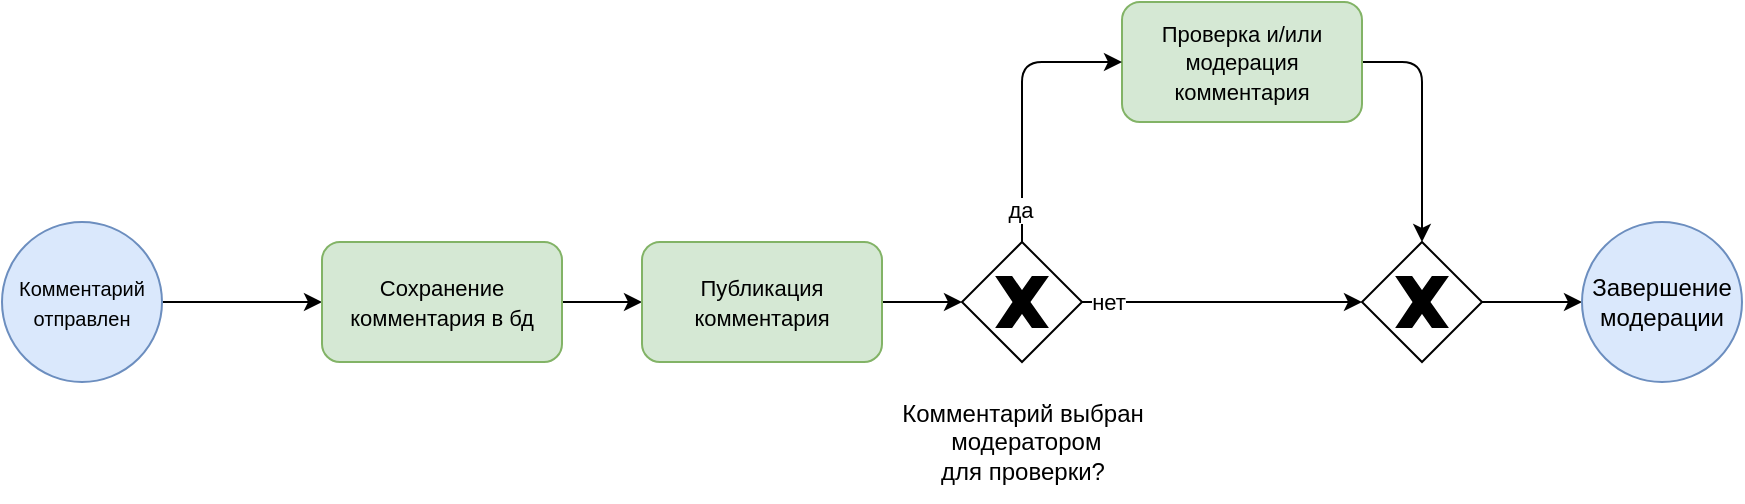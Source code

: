 <mxfile>
    <diagram id="DYSvqkOW31rp909EOKOl" name="as is">
        <mxGraphModel dx="1370" dy="622" grid="1" gridSize="10" guides="1" tooltips="1" connect="1" arrows="1" fold="1" page="1" pageScale="1" pageWidth="850" pageHeight="1100" math="0" shadow="0">
            <root>
                <mxCell id="0"/>
                <mxCell id="1" parent="0"/>
                <mxCell id="18" style="edgeStyle=none;html=1;entryX=0;entryY=0.5;entryDx=0;entryDy=0;" parent="1" source="2" target="3" edge="1">
                    <mxGeometry relative="1" as="geometry"/>
                </mxCell>
                <mxCell id="2" value="&lt;font style=&quot;font-size: 10px;&quot;&gt;Комментарий отправлен&lt;/font&gt;" style="ellipse;whiteSpace=wrap;html=1;aspect=fixed;fillColor=#dae8fc;strokeColor=#6c8ebf;" parent="1" vertex="1">
                    <mxGeometry x="110" y="240" width="80" height="80" as="geometry"/>
                </mxCell>
                <mxCell id="5U68YgEpLjIQew1Cynmj-21" value="" style="edgeStyle=none;html=1;" parent="1" source="3" target="5U68YgEpLjIQew1Cynmj-20" edge="1">
                    <mxGeometry relative="1" as="geometry"/>
                </mxCell>
                <mxCell id="3" value="&lt;font style=&quot;font-size: 11px;&quot;&gt;Сохранение комментария в бд&lt;/font&gt;" style="rounded=1;whiteSpace=wrap;html=1;fillColor=#d5e8d4;strokeColor=#82b366;" parent="1" vertex="1">
                    <mxGeometry x="270" y="250" width="120" height="60" as="geometry"/>
                </mxCell>
                <mxCell id="13" style="edgeStyle=none;html=1;entryX=0.5;entryY=0;entryDx=0;entryDy=0;" parent="1" source="4" target="_GHV2OHda6xr8GcSV7Mx-18" edge="1">
                    <mxGeometry relative="1" as="geometry">
                        <Array as="points">
                            <mxPoint x="820" y="160"/>
                        </Array>
                    </mxGeometry>
                </mxCell>
                <mxCell id="4" value="&lt;span style=&quot;font-size: 11px;&quot;&gt;Проверка и/или модерация комментария&lt;/span&gt;" style="rounded=1;whiteSpace=wrap;html=1;fillColor=#d5e8d4;strokeColor=#82b366;" parent="1" vertex="1">
                    <mxGeometry x="670" y="130" width="120" height="60" as="geometry"/>
                </mxCell>
                <mxCell id="12" style="edgeStyle=none;html=1;entryX=0;entryY=0.5;entryDx=0;entryDy=0;" parent="1" source="8" target="4" edge="1">
                    <mxGeometry relative="1" as="geometry">
                        <Array as="points">
                            <mxPoint x="620" y="160"/>
                        </Array>
                    </mxGeometry>
                </mxCell>
                <mxCell id="16" value="да" style="edgeLabel;html=1;align=center;verticalAlign=middle;resizable=0;points=[];" parent="12" vertex="1" connectable="0">
                    <mxGeometry x="-0.447" y="2" relative="1" as="geometry">
                        <mxPoint x="1" y="22" as="offset"/>
                    </mxGeometry>
                </mxCell>
                <mxCell id="14" style="edgeStyle=none;html=1;entryX=0;entryY=0.5;entryDx=0;entryDy=0;" parent="1" source="_GHV2OHda6xr8GcSV7Mx-18" target="11" edge="1">
                    <mxGeometry relative="1" as="geometry"/>
                </mxCell>
                <mxCell id="8" value="" style="rhombus;whiteSpace=wrap;html=1;" parent="1" vertex="1">
                    <mxGeometry x="590" y="250" width="60" height="60" as="geometry"/>
                </mxCell>
                <mxCell id="9" value="" style="verticalLabelPosition=bottom;verticalAlign=top;html=1;shape=mxgraph.basic.x;fillStyle=solid;fillColor=#000000;" parent="1" vertex="1">
                    <mxGeometry x="607.5" y="267.5" width="25" height="25" as="geometry"/>
                </mxCell>
                <mxCell id="10" value="&lt;span style=&quot;text-wrap-mode: wrap;&quot;&gt;Комментарий выбран&lt;/span&gt;&lt;div&gt;&lt;span style=&quot;text-wrap-mode: wrap;&quot;&gt;&amp;nbsp;модератором&lt;/span&gt;&lt;div&gt;&lt;span style=&quot;text-wrap-mode: wrap;&quot;&gt;&amp;nbsp;для проверки?&amp;nbsp;&lt;/span&gt;&lt;/div&gt;&lt;/div&gt;" style="text;html=1;align=center;verticalAlign=middle;resizable=0;points=[];autosize=1;strokeColor=none;fillColor=none;" parent="1" vertex="1">
                    <mxGeometry x="550" y="320" width="140" height="60" as="geometry"/>
                </mxCell>
                <mxCell id="11" value="Завершение модерации" style="ellipse;whiteSpace=wrap;html=1;aspect=fixed;fillColor=#dae8fc;strokeColor=#6c8ebf;" parent="1" vertex="1">
                    <mxGeometry x="900" y="240" width="80" height="80" as="geometry"/>
                </mxCell>
                <mxCell id="5U68YgEpLjIQew1Cynmj-22" value="" style="edgeStyle=none;html=1;" parent="1" source="5U68YgEpLjIQew1Cynmj-20" edge="1">
                    <mxGeometry relative="1" as="geometry">
                        <mxPoint x="590" y="280" as="targetPoint"/>
                    </mxGeometry>
                </mxCell>
                <mxCell id="5U68YgEpLjIQew1Cynmj-20" value="&lt;font style=&quot;font-size: 11px;&quot;&gt;Публикация комментария&lt;/font&gt;" style="rounded=1;whiteSpace=wrap;html=1;fillColor=#d5e8d4;strokeColor=#82b366;" parent="1" vertex="1">
                    <mxGeometry x="430" y="250" width="120" height="60" as="geometry"/>
                </mxCell>
                <mxCell id="_GHV2OHda6xr8GcSV7Mx-19" value="" style="edgeStyle=none;html=1;entryX=0;entryY=0.5;entryDx=0;entryDy=0;" parent="1" source="8" target="_GHV2OHda6xr8GcSV7Mx-18" edge="1">
                    <mxGeometry relative="1" as="geometry">
                        <mxPoint x="650" y="280" as="sourcePoint"/>
                        <mxPoint x="900" y="280" as="targetPoint"/>
                    </mxGeometry>
                </mxCell>
                <mxCell id="_GHV2OHda6xr8GcSV7Mx-20" value="нет" style="edgeLabel;html=1;align=center;verticalAlign=middle;resizable=0;points=[];" parent="_GHV2OHda6xr8GcSV7Mx-19" vertex="1" connectable="0">
                    <mxGeometry x="-0.814" relative="1" as="geometry">
                        <mxPoint as="offset"/>
                    </mxGeometry>
                </mxCell>
                <mxCell id="_GHV2OHda6xr8GcSV7Mx-18" value="" style="rhombus;whiteSpace=wrap;html=1;" parent="1" vertex="1">
                    <mxGeometry x="790" y="250" width="60" height="60" as="geometry"/>
                </mxCell>
                <mxCell id="_GHV2OHda6xr8GcSV7Mx-21" value="" style="verticalLabelPosition=bottom;verticalAlign=top;html=1;shape=mxgraph.basic.x;fillStyle=solid;fillColor=#000000;" parent="1" vertex="1">
                    <mxGeometry x="807.5" y="267.5" width="25" height="25" as="geometry"/>
                </mxCell>
            </root>
        </mxGraphModel>
    </diagram>
    <diagram id="scDLq2agXVM1qMSF773b" name="to be">
        <mxGraphModel dx="2220" dy="622" grid="1" gridSize="10" guides="1" tooltips="1" connect="1" arrows="1" fold="1" page="1" pageScale="1" pageWidth="850" pageHeight="1100" math="0" shadow="0">
            <root>
                <mxCell id="0"/>
                <mxCell id="1" parent="0"/>
                <mxCell id="nEMe4rx1oTy_IA8fbj72-1" style="edgeStyle=none;html=1;entryX=0;entryY=0.5;entryDx=0;entryDy=0;" parent="1" source="nEMe4rx1oTy_IA8fbj72-2" target="nEMe4rx1oTy_IA8fbj72-3" edge="1">
                    <mxGeometry relative="1" as="geometry"/>
                </mxCell>
                <mxCell id="nEMe4rx1oTy_IA8fbj72-2" value="&lt;font style=&quot;font-size: 10px;&quot;&gt;Комментарий отправлен&lt;/font&gt;" style="ellipse;whiteSpace=wrap;html=1;aspect=fixed;fillColor=#dae8fc;strokeColor=#6c8ebf;" parent="1" vertex="1">
                    <mxGeometry x="70" y="170" width="80" height="80" as="geometry"/>
                </mxCell>
                <mxCell id="17sLqmojI1QgCfBIlSuV-6" value="" style="edgeStyle=none;html=1;" parent="1" source="nEMe4rx1oTy_IA8fbj72-3" target="EvPw_tsnfdHHpvxvY9Qe-1" edge="1">
                    <mxGeometry relative="1" as="geometry"/>
                </mxCell>
                <mxCell id="nEMe4rx1oTy_IA8fbj72-3" value="&lt;font style=&quot;font-size: 11px;&quot;&gt;Сохранение комментария в бд&lt;/font&gt;" style="rounded=1;whiteSpace=wrap;html=1;fillColor=#d5e8d4;strokeColor=#82b366;" parent="1" vertex="1">
                    <mxGeometry x="230" y="180" width="120" height="60" as="geometry"/>
                </mxCell>
                <mxCell id="17sLqmojI1QgCfBIlSuV-7" style="edgeStyle=none;html=1;entryX=0;entryY=0.5;entryDx=0;entryDy=0;" parent="1" source="EvPw_tsnfdHHpvxvY9Qe-1" target="URddQSNolAqkJDDa687e-1" edge="1">
                    <mxGeometry relative="1" as="geometry">
                        <Array as="points">
                            <mxPoint x="480" y="340"/>
                            <mxPoint x="480" y="210"/>
                        </Array>
                    </mxGeometry>
                </mxCell>
                <mxCell id="EvPw_tsnfdHHpvxvY9Qe-1" value="&lt;span style=&quot;font-size: 11px;&quot;&gt;Первичная проверка системой (словарь критических слов)&lt;/span&gt;" style="rounded=1;whiteSpace=wrap;html=1;fillColor=#d5e8d4;strokeColor=#82b366;" parent="1" vertex="1">
                    <mxGeometry x="230" y="310" width="120" height="60" as="geometry"/>
                </mxCell>
                <mxCell id="URddQSNolAqkJDDa687e-3" value="" style="group" parent="1" vertex="1" connectable="0">
                    <mxGeometry x="600" y="180" width="60" height="60" as="geometry"/>
                </mxCell>
                <mxCell id="URddQSNolAqkJDDa687e-1" value="" style="rhombus;whiteSpace=wrap;html=1;" parent="URddQSNolAqkJDDa687e-3" vertex="1">
                    <mxGeometry width="60" height="60" as="geometry"/>
                </mxCell>
                <mxCell id="URddQSNolAqkJDDa687e-2" value="" style="verticalLabelPosition=bottom;verticalAlign=top;html=1;shape=mxgraph.basic.x;fillStyle=solid;fillColor=#000000;" parent="URddQSNolAqkJDDa687e-3" vertex="1">
                    <mxGeometry x="17.5" y="17.5" width="25" height="25" as="geometry"/>
                </mxCell>
                <mxCell id="17sLqmojI1QgCfBIlSuV-11" style="edgeStyle=none;html=1;entryX=0.5;entryY=0;entryDx=0;entryDy=0;" parent="1" source="URddQSNolAqkJDDa687e-5" target="17sLqmojI1QgCfBIlSuV-5" edge="1">
                    <mxGeometry relative="1" as="geometry"/>
                </mxCell>
                <mxCell id="URddQSNolAqkJDDa687e-5" value="&lt;span style=&quot;color: rgb(63, 63, 63); font-size: 11px;&quot;&gt;Публикация комментария&lt;/span&gt;" style="rounded=1;whiteSpace=wrap;html=1;fillColor=#d5e8d4;strokeColor=#82b366;" parent="1" vertex="1">
                    <mxGeometry x="800" y="300" width="120" height="60" as="geometry"/>
                </mxCell>
                <mxCell id="Cxu3jdI5dkxdkhsm5_Df-4" value="" style="edgeStyle=none;html=1;entryX=0;entryY=0.5;entryDx=0;entryDy=0;" parent="1" source="URddQSNolAqkJDDa687e-6" target="5PryjeUUb5IavMuj6EnV-10" edge="1">
                    <mxGeometry relative="1" as="geometry"/>
                </mxCell>
                <mxCell id="URddQSNolAqkJDDa687e-6" value="&lt;span style=&quot;font-size: 11px;&quot;&gt;Семантический анализ&lt;/span&gt;" style="rounded=1;whiteSpace=wrap;html=1;fillColor=#d5e8d4;strokeColor=#82b366;" parent="1" vertex="1">
                    <mxGeometry x="1055" y="510" width="120" height="60" as="geometry"/>
                </mxCell>
                <mxCell id="URddQSNolAqkJDDa687e-7" style="edgeStyle=none;html=1;entryX=0.5;entryY=0;entryDx=0;entryDy=0;exitX=1;exitY=0.5;exitDx=0;exitDy=0;" parent="1" source="URddQSNolAqkJDDa687e-1" target="URddQSNolAqkJDDa687e-5" edge="1">
                    <mxGeometry relative="1" as="geometry">
                        <Array as="points">
                            <mxPoint x="860" y="210"/>
                        </Array>
                    </mxGeometry>
                </mxCell>
                <mxCell id="URddQSNolAqkJDDa687e-8" value="ОК" style="edgeLabel;html=1;align=center;verticalAlign=middle;resizable=0;points=[];" parent="URddQSNolAqkJDDa687e-7" vertex="1" connectable="0">
                    <mxGeometry x="-0.393" y="2" relative="1" as="geometry">
                        <mxPoint x="-2" y="2" as="offset"/>
                    </mxGeometry>
                </mxCell>
                <mxCell id="5PryjeUUb5IavMuj6EnV-9" value="" style="group" parent="1" vertex="1" connectable="0">
                    <mxGeometry x="1220" y="510" width="60" height="60" as="geometry"/>
                </mxCell>
                <mxCell id="5PryjeUUb5IavMuj6EnV-10" value="" style="rhombus;whiteSpace=wrap;html=1;" parent="5PryjeUUb5IavMuj6EnV-9" vertex="1">
                    <mxGeometry width="60" height="60" as="geometry"/>
                </mxCell>
                <mxCell id="5PryjeUUb5IavMuj6EnV-11" value="" style="verticalLabelPosition=bottom;verticalAlign=top;html=1;shape=mxgraph.basic.x;fillStyle=solid;fillColor=#000000;" parent="5PryjeUUb5IavMuj6EnV-9" vertex="1">
                    <mxGeometry x="17.5" y="17.5" width="25" height="25" as="geometry"/>
                </mxCell>
                <mxCell id="Cxu3jdI5dkxdkhsm5_Df-1" value="Завершение модерации" style="ellipse;whiteSpace=wrap;html=1;aspect=fixed;fillColor=#dae8fc;strokeColor=#6c8ebf;" parent="1" vertex="1">
                    <mxGeometry x="1520" y="180" width="80" height="80" as="geometry"/>
                </mxCell>
                <mxCell id="Cxu3jdI5dkxdkhsm5_Df-2" style="edgeStyle=none;html=1;entryX=0;entryY=0.5;entryDx=0;entryDy=0;" parent="1" source="5PryjeUUb5IavMuj6EnV-10" target="z0yPGJP-hUYO-cp9VcgQ-19" edge="1">
                    <mxGeometry relative="1" as="geometry">
                        <Array as="points"/>
                    </mxGeometry>
                </mxCell>
                <mxCell id="Cxu3jdI5dkxdkhsm5_Df-3" value="ОК" style="edgeLabel;html=1;align=center;verticalAlign=middle;resizable=0;points=[];" parent="Cxu3jdI5dkxdkhsm5_Df-2" vertex="1" connectable="0">
                    <mxGeometry x="-0.816" y="1" relative="1" as="geometry">
                        <mxPoint x="14" y="1" as="offset"/>
                    </mxGeometry>
                </mxCell>
                <mxCell id="z0yPGJP-hUYO-cp9VcgQ-16" value="" style="edgeStyle=none;html=1;entryX=0;entryY=0.5;entryDx=0;entryDy=0;" parent="1" source="z0yPGJP-hUYO-cp9VcgQ-1" target="z0yPGJP-hUYO-cp9VcgQ-14" edge="1">
                    <mxGeometry relative="1" as="geometry"/>
                </mxCell>
                <mxCell id="z0yPGJP-hUYO-cp9VcgQ-1" value="&lt;span style=&quot;color: rgb(63, 63, 63); font-size: 11px;&quot;&gt;Удаление комментария и уведомление пользователя&lt;/span&gt;" style="rounded=1;whiteSpace=wrap;html=1;fillColor=#d5e8d4;strokeColor=#82b366;" parent="1" vertex="1">
                    <mxGeometry x="1055" y="645" width="120" height="60" as="geometry"/>
                </mxCell>
                <mxCell id="z0yPGJP-hUYO-cp9VcgQ-2" value="" style="edgeStyle=none;html=1;entryX=0.5;entryY=0;entryDx=0;entryDy=0;" parent="1" source="5PryjeUUb5IavMuj6EnV-10" target="z0yPGJP-hUYO-cp9VcgQ-7" edge="1">
                    <mxGeometry relative="1" as="geometry">
                        <Array as="points">
                            <mxPoint x="1250" y="620"/>
                            <mxPoint x="950" y="620"/>
                        </Array>
                    </mxGeometry>
                </mxCell>
                <mxCell id="z0yPGJP-hUYO-cp9VcgQ-3" value="P &amp;gt; 0.7" style="edgeLabel;html=1;align=center;verticalAlign=middle;resizable=0;points=[];" parent="z0yPGJP-hUYO-cp9VcgQ-2" vertex="1" connectable="0">
                    <mxGeometry x="-0.372" y="-1" relative="1" as="geometry">
                        <mxPoint x="68" y="-29" as="offset"/>
                    </mxGeometry>
                </mxCell>
                <mxCell id="z0yPGJP-hUYO-cp9VcgQ-4" value="P = вероятность &quot;запретности&quot; комментария" style="text;html=1;align=center;verticalAlign=middle;resizable=0;points=[];autosize=1;strokeColor=none;fillColor=none;" parent="1" vertex="1">
                    <mxGeometry x="40" y="80" width="270" height="30" as="geometry"/>
                </mxCell>
                <mxCell id="z0yPGJP-hUYO-cp9VcgQ-6" value="" style="group" parent="1" vertex="1" connectable="0">
                    <mxGeometry x="920" y="645" width="60" height="60" as="geometry"/>
                </mxCell>
                <mxCell id="z0yPGJP-hUYO-cp9VcgQ-7" value="" style="rhombus;whiteSpace=wrap;html=1;" parent="z0yPGJP-hUYO-cp9VcgQ-6" vertex="1">
                    <mxGeometry width="60" height="60" as="geometry"/>
                </mxCell>
                <mxCell id="z0yPGJP-hUYO-cp9VcgQ-8" value="" style="verticalLabelPosition=bottom;verticalAlign=top;html=1;shape=mxgraph.basic.x;fillStyle=solid;fillColor=#000000;" parent="z0yPGJP-hUYO-cp9VcgQ-6" vertex="1">
                    <mxGeometry x="17.5" y="17.5" width="25" height="25" as="geometry"/>
                </mxCell>
                <mxCell id="z0yPGJP-hUYO-cp9VcgQ-9" value="" style="edgeStyle=none;html=1;" parent="1" source="z0yPGJP-hUYO-cp9VcgQ-7" target="z0yPGJP-hUYO-cp9VcgQ-1" edge="1">
                    <mxGeometry relative="1" as="geometry"/>
                </mxCell>
                <mxCell id="17sLqmojI1QgCfBIlSuV-4" value="" style="edgeStyle=none;html=1;" parent="1" source="z0yPGJP-hUYO-cp9VcgQ-10" target="17sLqmojI1QgCfBIlSuV-2" edge="1">
                    <mxGeometry relative="1" as="geometry"/>
                </mxCell>
                <mxCell id="z0yPGJP-hUYO-cp9VcgQ-10" value="&lt;span style=&quot;color: rgb(63, 63, 63); font-size: 11px;&quot;&gt;Скрытие комментария, отправка модератору&lt;/span&gt;" style="rounded=1;whiteSpace=wrap;html=1;fillColor=#d5e8d4;strokeColor=#82b366;" parent="1" vertex="1">
                    <mxGeometry x="1055" y="740" width="120" height="60" as="geometry"/>
                </mxCell>
                <mxCell id="z0yPGJP-hUYO-cp9VcgQ-11" value="" style="edgeStyle=none;html=1;entryX=0;entryY=0.5;entryDx=0;entryDy=0;" parent="1" source="z0yPGJP-hUYO-cp9VcgQ-7" target="z0yPGJP-hUYO-cp9VcgQ-10" edge="1">
                    <mxGeometry relative="1" as="geometry">
                        <Array as="points">
                            <mxPoint x="950" y="770"/>
                        </Array>
                    </mxGeometry>
                </mxCell>
                <mxCell id="z0yPGJP-hUYO-cp9VcgQ-12" value="P &amp;gt; 0.85" style="edgeLabel;html=1;align=center;verticalAlign=middle;resizable=0;points=[];" parent="z0yPGJP-hUYO-cp9VcgQ-11" vertex="1" connectable="0">
                    <mxGeometry x="-0.52" y="-2" relative="1" as="geometry">
                        <mxPoint x="58" y="-71" as="offset"/>
                    </mxGeometry>
                </mxCell>
                <mxCell id="z0yPGJP-hUYO-cp9VcgQ-13" value="" style="group" parent="1" vertex="1" connectable="0">
                    <mxGeometry x="1220" y="645" width="60" height="60" as="geometry"/>
                </mxCell>
                <mxCell id="z0yPGJP-hUYO-cp9VcgQ-14" value="" style="rhombus;whiteSpace=wrap;html=1;" parent="z0yPGJP-hUYO-cp9VcgQ-13" vertex="1">
                    <mxGeometry width="60" height="60" as="geometry"/>
                </mxCell>
                <mxCell id="z0yPGJP-hUYO-cp9VcgQ-15" value="" style="verticalLabelPosition=bottom;verticalAlign=top;html=1;shape=mxgraph.basic.x;fillStyle=solid;fillColor=#000000;" parent="z0yPGJP-hUYO-cp9VcgQ-13" vertex="1">
                    <mxGeometry x="17.5" y="17.5" width="25" height="25" as="geometry"/>
                </mxCell>
                <mxCell id="z0yPGJP-hUYO-cp9VcgQ-18" value="" style="group" parent="1" vertex="1" connectable="0">
                    <mxGeometry x="1340" y="510" width="60" height="60" as="geometry"/>
                </mxCell>
                <mxCell id="z0yPGJP-hUYO-cp9VcgQ-19" value="" style="rhombus;whiteSpace=wrap;html=1;" parent="z0yPGJP-hUYO-cp9VcgQ-18" vertex="1">
                    <mxGeometry width="60" height="60" as="geometry"/>
                </mxCell>
                <mxCell id="z0yPGJP-hUYO-cp9VcgQ-20" value="" style="verticalLabelPosition=bottom;verticalAlign=top;html=1;shape=mxgraph.basic.x;fillStyle=solid;fillColor=#000000;" parent="z0yPGJP-hUYO-cp9VcgQ-18" vertex="1">
                    <mxGeometry x="17.5" y="17.5" width="25" height="25" as="geometry"/>
                </mxCell>
                <mxCell id="z0yPGJP-hUYO-cp9VcgQ-22" style="edgeStyle=none;html=1;entryX=0.5;entryY=1;entryDx=0;entryDy=0;" parent="1" source="z0yPGJP-hUYO-cp9VcgQ-14" target="z0yPGJP-hUYO-cp9VcgQ-19" edge="1">
                    <mxGeometry relative="1" as="geometry">
                        <Array as="points">
                            <mxPoint x="1370" y="675"/>
                        </Array>
                    </mxGeometry>
                </mxCell>
                <mxCell id="z0yPGJP-hUYO-cp9VcgQ-23" value="Считается, что система способна&amp;nbsp;&lt;div&gt;достоверно&amp;nbsp;&lt;span style=&quot;background-color: transparent;&quot;&gt;распознать очевидно&amp;nbsp;&lt;/span&gt;&lt;/div&gt;&lt;div&gt;&lt;span style=&quot;background-color: transparent;&quot;&gt;запрещенный комментарий&lt;/span&gt;&lt;/div&gt;" style="text;html=1;align=center;verticalAlign=middle;resizable=0;points=[];autosize=1;strokeColor=none;fillColor=none;" parent="1" vertex="1">
                    <mxGeometry x="720" y="610" width="210" height="60" as="geometry"/>
                </mxCell>
                <mxCell id="17sLqmojI1QgCfBIlSuV-15" value="" style="edgeStyle=none;html=1;entryX=0;entryY=0.5;entryDx=0;entryDy=0;" parent="1" source="z0yPGJP-hUYO-cp9VcgQ-28" target="z0yPGJP-hUYO-cp9VcgQ-45" edge="1">
                    <mxGeometry relative="1" as="geometry"/>
                </mxCell>
                <mxCell id="z0yPGJP-hUYO-cp9VcgQ-28" value="&lt;span style=&quot;color: rgb(63, 63, 63); font-size: 11px;&quot;&gt;Экстренная группа семантического анализа&lt;/span&gt;" style="rounded=1;whiteSpace=wrap;html=1;fillColor=#d5e8d4;strokeColor=#82b366;" parent="1" vertex="1">
                    <mxGeometry x="800" y="510" width="120" height="60" as="geometry"/>
                </mxCell>
                <mxCell id="z0yPGJP-hUYO-cp9VcgQ-44" value="" style="group" parent="1" vertex="1" connectable="0">
                    <mxGeometry x="970" y="510" width="60" height="60" as="geometry"/>
                </mxCell>
                <mxCell id="z0yPGJP-hUYO-cp9VcgQ-45" value="" style="rhombus;whiteSpace=wrap;html=1;" parent="z0yPGJP-hUYO-cp9VcgQ-44" vertex="1">
                    <mxGeometry width="60" height="60" as="geometry"/>
                </mxCell>
                <mxCell id="z0yPGJP-hUYO-cp9VcgQ-46" value="" style="verticalLabelPosition=bottom;verticalAlign=top;html=1;shape=mxgraph.basic.x;fillStyle=solid;fillColor=#000000;" parent="z0yPGJP-hUYO-cp9VcgQ-44" vertex="1">
                    <mxGeometry x="17.5" y="17.5" width="25" height="25" as="geometry"/>
                </mxCell>
                <mxCell id="z0yPGJP-hUYO-cp9VcgQ-48" value="" style="edgeStyle=none;html=1;" parent="1" source="z0yPGJP-hUYO-cp9VcgQ-45" target="URddQSNolAqkJDDa687e-6" edge="1">
                    <mxGeometry relative="1" as="geometry"/>
                </mxCell>
                <mxCell id="17sLqmojI1QgCfBIlSuV-3" style="edgeStyle=none;html=1;entryX=0.5;entryY=1;entryDx=0;entryDy=0;" parent="1" source="17sLqmojI1QgCfBIlSuV-2" target="z0yPGJP-hUYO-cp9VcgQ-14" edge="1">
                    <mxGeometry relative="1" as="geometry">
                        <Array as="points">
                            <mxPoint x="1250" y="880"/>
                        </Array>
                    </mxGeometry>
                </mxCell>
                <mxCell id="17sLqmojI1QgCfBIlSuV-2" value="&lt;span style=&quot;color: rgb(63, 63, 63); font-size: 11px;&quot;&gt;Модерация комментария человеком&lt;/span&gt;" style="rounded=1;whiteSpace=wrap;html=1;fillColor=#d5e8d4;strokeColor=#82b366;" parent="1" vertex="1">
                    <mxGeometry x="1055" y="850" width="120" height="60" as="geometry"/>
                </mxCell>
                <mxCell id="17sLqmojI1QgCfBIlSuV-12" style="edgeStyle=none;html=1;entryX=0.5;entryY=0;entryDx=0;entryDy=0;" parent="1" source="17sLqmojI1QgCfBIlSuV-5" target="z0yPGJP-hUYO-cp9VcgQ-45" edge="1">
                    <mxGeometry relative="1" as="geometry">
                        <Array as="points">
                            <mxPoint x="1000" y="450"/>
                        </Array>
                    </mxGeometry>
                </mxCell>
                <mxCell id="17sLqmojI1QgCfBIlSuV-5" value="&lt;span style=&quot;color: rgb(63, 63, 63); font-size: 11px;&quot;&gt;Отложенная группа семантического анализа&lt;/span&gt;" style="rounded=1;whiteSpace=wrap;html=1;fillColor=#d5e8d4;strokeColor=#82b366;" parent="1" vertex="1">
                    <mxGeometry x="800" y="420" width="120" height="60" as="geometry"/>
                </mxCell>
                <mxCell id="17sLqmojI1QgCfBIlSuV-9" value="" style="endArrow=none;html=1;fillColor=#f5f5f5;strokeColor=light-dark(#080fdd, #ededed);" parent="1" edge="1">
                    <mxGeometry width="50" height="50" relative="1" as="geometry">
                        <mxPoint x="-120" y="276" as="sourcePoint"/>
                        <mxPoint x="1640" y="276" as="targetPoint"/>
                    </mxGeometry>
                </mxCell>
                <mxCell id="17sLqmojI1QgCfBIlSuV-10" value="" style="endArrow=none;html=1;fillColor=#f5f5f5;strokeColor=light-dark(#080fdd, #ededed);" parent="1" edge="1">
                    <mxGeometry width="50" height="50" relative="1" as="geometry">
                        <mxPoint x="-120" y="400" as="sourcePoint"/>
                        <mxPoint x="1640" y="400" as="targetPoint"/>
                    </mxGeometry>
                </mxCell>
                <mxCell id="17sLqmojI1QgCfBIlSuV-13" style="edgeStyle=none;html=1;entryX=0;entryY=0.5;entryDx=0;entryDy=0;" parent="1" source="URddQSNolAqkJDDa687e-1" target="z0yPGJP-hUYO-cp9VcgQ-28" edge="1">
                    <mxGeometry relative="1" as="geometry">
                        <Array as="points">
                            <mxPoint x="630" y="540"/>
                        </Array>
                    </mxGeometry>
                </mxCell>
                <mxCell id="17sLqmojI1QgCfBIlSuV-14" value="Найдено совпадение" style="edgeLabel;html=1;align=center;verticalAlign=middle;resizable=0;points=[];" parent="17sLqmojI1QgCfBIlSuV-13" vertex="1" connectable="0">
                    <mxGeometry x="-0.772" y="-3" relative="1" as="geometry">
                        <mxPoint x="3" y="-33" as="offset"/>
                    </mxGeometry>
                </mxCell>
                <mxCell id="17sLqmojI1QgCfBIlSuV-16" value="" style="endArrow=none;html=1;fillColor=#f5f5f5;strokeColor=light-dark(#080fdd, #ededed);" parent="1" edge="1">
                    <mxGeometry width="50" height="50" relative="1" as="geometry">
                        <mxPoint x="-120" y="830" as="sourcePoint"/>
                        <mxPoint x="1640" y="830" as="targetPoint"/>
                    </mxGeometry>
                </mxCell>
                <mxCell id="17sLqmojI1QgCfBIlSuV-17" style="edgeStyle=none;html=1;entryX=0;entryY=0.5;entryDx=0;entryDy=0;" parent="1" source="z0yPGJP-hUYO-cp9VcgQ-19" target="Cxu3jdI5dkxdkhsm5_Df-1" edge="1">
                    <mxGeometry relative="1" as="geometry">
                        <Array as="points">
                            <mxPoint x="1440" y="540"/>
                            <mxPoint x="1440" y="220"/>
                        </Array>
                    </mxGeometry>
                </mxCell>
                <mxCell id="17sLqmojI1QgCfBIlSuV-18" value="" style="endArrow=none;html=1;fillColor=#f5f5f5;strokeColor=light-dark(#080fdd, #ededed);" parent="1" edge="1">
                    <mxGeometry width="50" height="50" relative="1" as="geometry">
                        <mxPoint x="-120" y="930" as="sourcePoint"/>
                        <mxPoint x="1640" y="930" as="targetPoint"/>
                    </mxGeometry>
                </mxCell>
                <mxCell id="17sLqmojI1QgCfBIlSuV-19" value="" style="endArrow=none;html=1;fillColor=#f5f5f5;strokeColor=light-dark(#080fdd, #ededed);" parent="1" edge="1">
                    <mxGeometry width="50" height="50" relative="1" as="geometry">
                        <mxPoint x="-120" y="120" as="sourcePoint"/>
                        <mxPoint x="1640" y="120" as="targetPoint"/>
                    </mxGeometry>
                </mxCell>
                <mxCell id="17sLqmojI1QgCfBIlSuV-20" value="" style="endArrow=none;html=1;fillColor=#f5f5f5;strokeColor=light-dark(#080fdd, #ededed);" parent="1" edge="1">
                    <mxGeometry width="50" height="50" relative="1" as="geometry">
                        <mxPoint x="-65" y="120" as="sourcePoint"/>
                        <mxPoint x="-65" y="930" as="targetPoint"/>
                    </mxGeometry>
                </mxCell>
                <mxCell id="17sLqmojI1QgCfBIlSuV-21" value="" style="endArrow=none;html=1;fillColor=#f5f5f5;strokeColor=light-dark(#080fdd, #ededed);" parent="1" edge="1">
                    <mxGeometry width="50" height="50" relative="1" as="geometry">
                        <mxPoint x="1640" y="120" as="sourcePoint"/>
                        <mxPoint x="1640" y="930" as="targetPoint"/>
                    </mxGeometry>
                </mxCell>
                <mxCell id="17sLqmojI1QgCfBIlSuV-22" value="" style="endArrow=none;html=1;fillColor=#f5f5f5;strokeColor=light-dark(#080fdd, #ededed);" parent="1" edge="1">
                    <mxGeometry width="50" height="50" relative="1" as="geometry">
                        <mxPoint x="-1" y="120" as="sourcePoint"/>
                        <mxPoint x="-1" y="930" as="targetPoint"/>
                    </mxGeometry>
                </mxCell>
                <mxCell id="17sLqmojI1QgCfBIlSuV-23" value="Текущий сервис" style="text;html=1;align=center;verticalAlign=middle;resizable=0;points=[];autosize=1;strokeColor=none;fillColor=none;rotation=270;" parent="1" vertex="1">
                    <mxGeometry x="-75" y="180" width="110" height="30" as="geometry"/>
                </mxCell>
                <mxCell id="17sLqmojI1QgCfBIlSuV-24" value="Первая&amp;nbsp;&lt;div&gt;(критическая)&lt;div&gt;&amp;nbsp;проверка&lt;/div&gt;&lt;/div&gt;" style="text;html=1;align=center;verticalAlign=middle;resizable=0;points=[];autosize=1;strokeColor=none;fillColor=none;rotation=270;" parent="1" vertex="1">
                    <mxGeometry x="-85" y="310" width="100" height="60" as="geometry"/>
                </mxCell>
                <mxCell id="17sLqmojI1QgCfBIlSuV-25" value="ИИ сервис" style="text;html=1;align=center;verticalAlign=middle;resizable=0;points=[];autosize=1;strokeColor=none;fillColor=none;rotation=270;" parent="1" vertex="1">
                    <mxGeometry x="-60" y="625" width="80" height="30" as="geometry"/>
                </mxCell>
                <mxCell id="17sLqmojI1QgCfBIlSuV-26" value="Модератор" style="text;html=1;align=center;verticalAlign=middle;resizable=0;points=[];autosize=1;strokeColor=none;fillColor=none;rotation=270;" parent="1" vertex="1">
                    <mxGeometry x="-65" y="865" width="90" height="30" as="geometry"/>
                </mxCell>
            </root>
        </mxGraphModel>
    </diagram>
</mxfile>